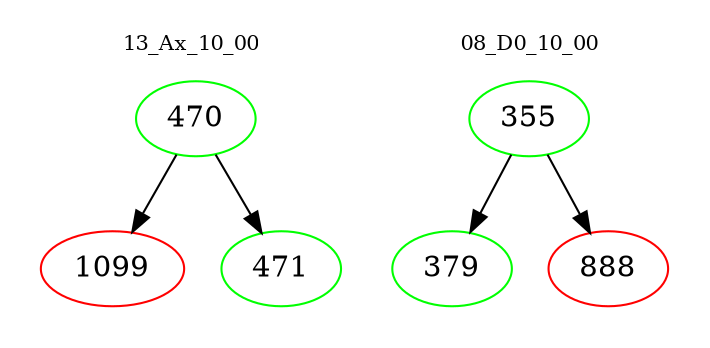 digraph{
subgraph cluster_0 {
color = white
label = "13_Ax_10_00";
fontsize=10;
T0_470 [label="470", color="green"]
T0_470 -> T0_1099 [color="black"]
T0_1099 [label="1099", color="red"]
T0_470 -> T0_471 [color="black"]
T0_471 [label="471", color="green"]
}
subgraph cluster_1 {
color = white
label = "08_D0_10_00";
fontsize=10;
T1_355 [label="355", color="green"]
T1_355 -> T1_379 [color="black"]
T1_379 [label="379", color="green"]
T1_355 -> T1_888 [color="black"]
T1_888 [label="888", color="red"]
}
}

